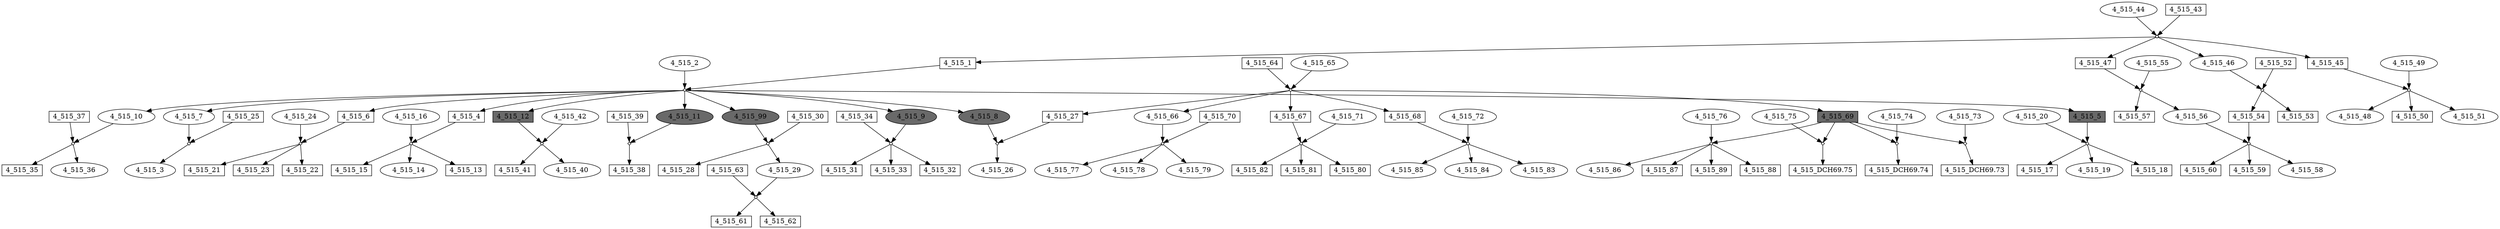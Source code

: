 digraph {
	"4_515_35" [shape=box fillcolor=white fontcolor=black height=0.3 regular=0 shape=box style=filled width=0.5]
	"4_515_37x4_515_10" -> "4_515_35"
	"4_515_48" [shape=box fillcolor=white fontcolor=black height=0.3 regular=0 shape=ellipse style=filled width=0.5]
	"4_515_45x4_515_49" -> "4_515_48"
	"4_515_47" [shape=box fillcolor=white fontcolor=black height=0.3 regular=0 shape=box style=filled width=0.5]
	"4_515_43x4_515_44" -> "4_515_47"
	"4_515_47" -> "4_515_47x4_515_55"
	"4_515_46" [shape=box fillcolor=white fontcolor=black height=0.3 regular=0 shape=ellipse style=filled width=0.5]
	"4_515_43x4_515_44" -> "4_515_46"
	"4_515_46" -> "4_515_52x4_515_46"
	"4_515_45" [shape=box fillcolor=white fontcolor=black height=0.3 regular=0 shape=box style=filled width=0.5]
	"4_515_43x4_515_44" -> "4_515_45"
	"4_515_45" -> "4_515_45x4_515_49"
	"4_515_44" [shape=box fillcolor=white fontcolor=black height=0.3 regular=0 shape=ellipse style=filled width=0.5]
	"4_515_44" -> "4_515_43x4_515_44"
	"4_515_21" [shape=box fillcolor=white fontcolor=black height=0.3 regular=0 shape=box style=filled width=0.5]
	"4_515_6x4_515_24" -> "4_515_21"
	"4_515_31" [shape=box fillcolor=white fontcolor=black height=0.3 regular=0 shape=box style=filled width=0.5]
	"4_515_34x4_515_9" -> "4_515_31"
	"4_515_60" [shape=box fillcolor=white fontcolor=black height=0.3 regular=0 shape=box style=filled width=0.5]
	"4_515_54x4_515_56" -> "4_515_60"
	"4_515_61" [shape=box fillcolor=white fontcolor=black height=0.3 regular=0 shape=box style=filled width=0.5]
	"4_515_63x4_515_29" -> "4_515_61"
	"4_515_86" [shape=box fillcolor=white fontcolor=black height=0.3 regular=0 shape=ellipse style=filled width=0.5]
	"4_515_69x4_515_76" -> "4_515_86"
	"4_515_85" [shape=box fillcolor=white fontcolor=black height=0.3 regular=0 shape=ellipse style=filled width=0.5]
	"4_515_68x4_515_72" -> "4_515_85"
	"4_515_23" [shape=box fillcolor=white fontcolor=black height=0.3 regular=0 shape=box style=filled width=0.5]
	"4_515_6x4_515_24" -> "4_515_23"
	"4_515_62" [shape=box fillcolor=white fontcolor=black height=0.3 regular=0 shape=box style=filled width=0.5]
	"4_515_63x4_515_29" -> "4_515_62"
	"4_515_87" [shape=box fillcolor=white fontcolor=black height=0.3 regular=0 shape=box style=filled width=0.5]
	"4_515_69x4_515_76" -> "4_515_87"
	"4_515_63" [shape=box fillcolor=white fontcolor=black height=0.3 regular=0 shape=box style=filled width=0.5]
	"4_515_63" -> "4_515_63x4_515_29"
	"4_515_20" [shape=box fillcolor=white fontcolor=black height=0.3 regular=0 shape=ellipse style=filled width=0.5]
	"4_515_20" -> "4_515_5x4_515_20"
	"4_515_2" [shape=box fillcolor=white fontcolor=black height=0.3 regular=0 shape=ellipse style=filled width=0.5]
	"4_515_2" -> "4_515_1x4_515_2"
	"4_515_17" [shape=box fillcolor=white fontcolor=black height=0.3 regular=0 shape=box style=filled width=0.5]
	"4_515_5x4_515_20" -> "4_515_17"
	"4_515_16" [shape=box fillcolor=white fontcolor=black height=0.3 regular=0 shape=ellipse style=filled width=0.5]
	"4_515_16" -> "4_515_4x4_515_16"
	"4_515_84" [shape=box fillcolor=white fontcolor=black height=0.3 regular=0 shape=ellipse style=filled width=0.5]
	"4_515_68x4_515_72" -> "4_515_84"
	"4_515_24" [shape=box fillcolor=white fontcolor=black height=0.3 regular=0 shape=ellipse style=filled width=0.5]
	"4_515_24" -> "4_515_6x4_515_24"
	"4_515_7" [shape=box fillcolor=white fontcolor=black height=0.3 regular=0 shape=ellipse style=filled width=0.5]
	"4_515_1x4_515_2" -> "4_515_7"
	"4_515_7" -> "4_515_25x4_515_7"
	"4_515_50" [shape=box fillcolor=white fontcolor=black height=0.3 regular=0 shape=box style=filled width=0.5]
	"4_515_45x4_515_49" -> "4_515_50"
	"4_515_6" [shape=box fillcolor=white fontcolor=black height=0.3 regular=0 shape=box style=filled width=0.5]
	"4_515_1x4_515_2" -> "4_515_6"
	"4_515_6" -> "4_515_6x4_515_24"
	"4_515_59" [shape=box fillcolor=white fontcolor=black height=0.3 regular=0 shape=box style=filled width=0.5]
	"4_515_54x4_515_56" -> "4_515_59"
	"4_515_58" [shape=box fillcolor=white fontcolor=black height=0.3 regular=0 shape=ellipse style=filled width=0.5]
	"4_515_54x4_515_56" -> "4_515_58"
	"4_515_57" [shape=box fillcolor=white fontcolor=black height=0.3 regular=0 shape=box style=filled width=0.5]
	"4_515_47x4_515_55" -> "4_515_57"
	"4_515_56" [shape=box fillcolor=white fontcolor=black height=0.3 regular=0 shape=ellipse style=filled width=0.5]
	"4_515_47x4_515_55" -> "4_515_56"
	"4_515_56" -> "4_515_54x4_515_56"
	"4_515_55" [shape=box fillcolor=white fontcolor=black height=0.3 regular=0 shape=ellipse style=filled width=0.5]
	"4_515_55" -> "4_515_47x4_515_55"
	"4_515_54" [shape=box fillcolor=white fontcolor=black height=0.3 regular=0 shape=box style=filled width=0.5]
	"4_515_52x4_515_46" -> "4_515_54"
	"4_515_54" -> "4_515_54x4_515_56"
	"4_515_53" [shape=box fillcolor=white fontcolor=black height=0.3 regular=0 shape=box style=filled width=0.5]
	"4_515_52x4_515_46" -> "4_515_53"
	"4_515_52" [shape=box fillcolor=white fontcolor=black height=0.3 regular=0 shape=box style=filled width=0.5]
	"4_515_52" -> "4_515_52x4_515_46"
	"4_515_19" [shape=box fillcolor=white fontcolor=black height=0.3 regular=0 shape=ellipse style=filled width=0.5]
	"4_515_5x4_515_20" -> "4_515_19"
	"4_515_51" [shape=box fillcolor=white fontcolor=black height=0.3 regular=0 shape=ellipse style=filled width=0.5]
	"4_515_45x4_515_49" -> "4_515_51"
	"4_515_33" [shape=box fillcolor=white fontcolor=black height=0.3 regular=0 shape=box style=filled width=0.5]
	"4_515_34x4_515_9" -> "4_515_33"
	"4_515_34" [shape=box fillcolor=white fontcolor=black height=0.3 regular=0 shape=box style=filled width=0.5]
	"4_515_34" -> "4_515_34x4_515_9"
	"4_515_28" [shape=box fillcolor=white fontcolor=black height=0.3 regular=0 shape=box style=filled width=0.5]
	"4_515_30x4_515_99" -> "4_515_28"
	"4_515_27" [shape=box fillcolor=white fontcolor=black height=0.3 regular=0 shape=box style=filled width=0.5]
	"4_515_64x4_515_65" -> "4_515_27"
	"4_515_27" -> "4_515_27x4_515_8"
	"4_515_25" [shape=box fillcolor=white fontcolor=black height=0.3 regular=0 shape=box style=filled width=0.5]
	"4_515_25" -> "4_515_25x4_515_7"
	"4_515_37" [shape=box fillcolor=white fontcolor=black height=0.3 regular=0 shape=box style=filled width=0.5]
	"4_515_37" -> "4_515_37x4_515_10"
	"4_515_38" [shape=box fillcolor=white fontcolor=black height=0.3 regular=0 shape=box style=filled width=0.5]
	"4_515_39x4_515_11" -> "4_515_38"
	"4_515_39" [shape=box fillcolor=white fontcolor=black height=0.3 regular=0 shape=box style=filled width=0.5]
	"4_515_39" -> "4_515_39x4_515_11"
	"4_515_15" [shape=box fillcolor=white fontcolor=black height=0.3 regular=0 shape=box style=filled width=0.5]
	"4_515_4x4_515_16" -> "4_515_15"
	"4_515_49" [shape=box fillcolor=white fontcolor=black height=0.3 regular=0 shape=ellipse style=filled width=0.5]
	"4_515_49" -> "4_515_45x4_515_49"
	"4_515_14" [shape=box fillcolor=white fontcolor=black height=0.3 regular=0 shape=ellipse style=filled width=0.5]
	"4_515_4x4_515_16" -> "4_515_14"
	"4_515_18" [shape=box fillcolor=white fontcolor=black height=0.3 regular=0 shape=box style=filled width=0.5]
	"4_515_5x4_515_20" -> "4_515_18"
	"4_515_32" [shape=box fillcolor=white fontcolor=black height=0.3 regular=0 shape=box style=filled width=0.5]
	"4_515_34x4_515_9" -> "4_515_32"
	"4_515_89" [shape=box fillcolor=white fontcolor=black height=0.3 regular=0 shape=box style=filled width=0.5]
	"4_515_69x4_515_76" -> "4_515_89"
	"4_515_75" [shape=box fillcolor=white fontcolor=black height=0.3 regular=0 shape=ellipse style=filled width=0.5]
	"4_515_75" -> "4_515_69x4_515_75"
	"4_515_74" [shape=box fillcolor=white fontcolor=black height=0.3 regular=0 shape=ellipse style=filled width=0.5]
	"4_515_74" -> "4_515_69x4_515_74"
	"4_515_DCH69.73" [shape=box fillcolor=white fontcolor=black height=0.3 regular=0 shape=box style=filled width=0.5]
	"4_515_69x4_515_73" -> "4_515_DCH69.73"
	"4_515_DCH69.74" [shape=box fillcolor=white fontcolor=black height=0.3 regular=0 shape=box style=filled width=0.5]
	"4_515_69x4_515_74" -> "4_515_DCH69.74"
	"4_515_DCH69.75" [shape=box fillcolor=white fontcolor=black height=0.3 regular=0 shape=box style=filled width=0.5]
	"4_515_69x4_515_75" -> "4_515_DCH69.75"
	"4_515_66" [shape=box fillcolor=white fontcolor=black height=0.3 regular=0 shape=ellipse style=filled width=0.5]
	"4_515_64x4_515_65" -> "4_515_66"
	"4_515_66" -> "4_515_70x4_515_66"
	"4_515_67" [shape=box fillcolor=white fontcolor=black height=0.3 regular=0 shape=box style=filled width=0.5]
	"4_515_64x4_515_65" -> "4_515_67"
	"4_515_67" -> "4_515_67x4_515_71"
	"4_515_68" [shape=box fillcolor=white fontcolor=black height=0.3 regular=0 shape=box style=filled width=0.5]
	"4_515_64x4_515_65" -> "4_515_68"
	"4_515_68" -> "4_515_68x4_515_72"
	"4_515_73" [shape=box fillcolor=white fontcolor=black height=0.3 regular=0 shape=ellipse style=filled width=0.5]
	"4_515_73" -> "4_515_69x4_515_73"
	"4_515_72" [shape=box fillcolor=white fontcolor=black height=0.3 regular=0 shape=ellipse style=filled width=0.5]
	"4_515_72" -> "4_515_68x4_515_72"
	"4_515_4" [shape=box fillcolor=white fontcolor=black height=0.3 regular=0 shape=box style=filled width=0.5]
	"4_515_1x4_515_2" -> "4_515_4"
	"4_515_4" -> "4_515_4x4_515_16"
	"4_515_12" [shape=box fillcolor=dimgrey fontcolor=black height=0.3 regular=0 shape=box style=filled width=0.5]
	"4_515_1x4_515_2" -> "4_515_12"
	"4_515_12" -> "4_515_12x4_515_42"
	"4_515_41" [shape=box fillcolor=white fontcolor=black height=0.3 regular=0 shape=box style=filled width=0.5]
	"4_515_12x4_515_42" -> "4_515_41"
	"4_515_42" [shape=box fillcolor=white fontcolor=black height=0.3 regular=0 shape=ellipse style=filled width=0.5]
	"4_515_42" -> "4_515_12x4_515_42"
	"4_515_40" [shape=box fillcolor=white fontcolor=black height=0.3 regular=0 shape=ellipse style=filled width=0.5]
	"4_515_12x4_515_42" -> "4_515_40"
	"4_515_71" [shape=box fillcolor=white fontcolor=black height=0.3 regular=0 shape=ellipse style=filled width=0.5]
	"4_515_71" -> "4_515_67x4_515_71"
	"4_515_11" [shape=box fillcolor=dimgrey fontcolor=black height=0.3 regular=0 shape=ellipse style=filled width=0.5]
	"4_515_1x4_515_2" -> "4_515_11"
	"4_515_11" -> "4_515_39x4_515_11"
	"4_515_70" [shape=box fillcolor=white fontcolor=black height=0.3 regular=0 shape=box style=filled width=0.5]
	"4_515_70" -> "4_515_70x4_515_66"
	"4_515_88" [shape=box fillcolor=white fontcolor=black height=0.3 regular=0 shape=box style=filled width=0.5]
	"4_515_69x4_515_76" -> "4_515_88"
	"4_515_43" [shape=box fillcolor=white fontcolor=black height=0.3 regular=0 shape=box style=filled width=0.5]
	"4_515_43" -> "4_515_43x4_515_44"
	"4_515_76" [shape=box fillcolor=white fontcolor=black height=0.3 regular=0 shape=ellipse style=filled width=0.5]
	"4_515_76" -> "4_515_69x4_515_76"
	"4_515_77" [shape=box fillcolor=white fontcolor=black height=0.3 regular=0 shape=ellipse style=filled width=0.5]
	"4_515_70x4_515_66" -> "4_515_77"
	"4_515_99" [shape=box fillcolor=dimgrey fontcolor=black height=0.3 regular=0 shape=ellipse style=filled width=0.5]
	"4_515_1x4_515_2" -> "4_515_99"
	"4_515_99" -> "4_515_30x4_515_99"
	"4_515_1" [shape=box fillcolor=white fontcolor=black height=0.3 regular=0 shape=box style=filled width=0.5]
	"4_515_43x4_515_44" -> "4_515_1"
	"4_515_1" -> "4_515_1x4_515_2"
	"4_515_13" [shape=box fillcolor=white fontcolor=black height=0.3 regular=0 shape=box style=filled width=0.5]
	"4_515_4x4_515_16" -> "4_515_13"
	"4_515_83" [shape=box fillcolor=white fontcolor=black height=0.3 regular=0 shape=ellipse style=filled width=0.5]
	"4_515_68x4_515_72" -> "4_515_83"
	"4_515_9" [shape=box fillcolor=dimgrey fontcolor=black height=0.3 regular=0 shape=ellipse style=filled width=0.5]
	"4_515_1x4_515_2" -> "4_515_9"
	"4_515_9" -> "4_515_34x4_515_9"
	"4_515_8" [shape=box fillcolor=dimgrey fontcolor=black height=0.3 regular=0 shape=ellipse style=filled width=0.5]
	"4_515_1x4_515_2" -> "4_515_8"
	"4_515_8" -> "4_515_27x4_515_8"
	"4_515_78" [shape=box fillcolor=white fontcolor=black height=0.3 regular=0 shape=ellipse style=filled width=0.5]
	"4_515_70x4_515_66" -> "4_515_78"
	"4_515_82" [shape=box fillcolor=white fontcolor=black height=0.3 regular=0 shape=box style=filled width=0.5]
	"4_515_67x4_515_71" -> "4_515_82"
	"4_515_81" [shape=box fillcolor=white fontcolor=black height=0.3 regular=0 shape=box style=filled width=0.5]
	"4_515_67x4_515_71" -> "4_515_81"
	"4_515_10" [shape=box fillcolor=white fontcolor=black height=0.3 regular=0 shape=ellipse style=filled width=0.5]
	"4_515_1x4_515_2" -> "4_515_10"
	"4_515_10" -> "4_515_37x4_515_10"
	"4_515_64" [shape=box fillcolor=white fontcolor=black height=0.3 regular=0 shape=box style=filled width=0.5]
	"4_515_64" -> "4_515_64x4_515_65"
	"4_515_5" [shape=box fillcolor=dimgrey fontcolor=black height=0.3 regular=0 shape=box style=filled width=0.5]
	"4_515_1x4_515_2" -> "4_515_5"
	"4_515_5" -> "4_515_5x4_515_20"
	"4_515_36" [shape=box fillcolor=white fontcolor=black height=0.3 regular=0 shape=ellipse style=filled width=0.5]
	"4_515_37x4_515_10" -> "4_515_36"
	"4_515_26" [shape=box fillcolor=white fontcolor=black height=0.3 regular=0 shape=ellipse style=filled width=0.5]
	"4_515_27x4_515_8" -> "4_515_26"
	"4_515_65" [shape=box fillcolor=white fontcolor=black height=0.3 regular=0 shape=ellipse style=filled width=0.5]
	"4_515_65" -> "4_515_64x4_515_65"
	"4_515_22" [shape=box fillcolor=white fontcolor=black height=0.3 regular=0 shape=box style=filled width=0.5]
	"4_515_6x4_515_24" -> "4_515_22"
	"4_515_80" [shape=box fillcolor=white fontcolor=black height=0.3 regular=0 shape=box style=filled width=0.5]
	"4_515_67x4_515_71" -> "4_515_80"
	"4_515_79" [shape=box fillcolor=white fontcolor=black height=0.3 regular=0 shape=ellipse style=filled width=0.5]
	"4_515_70x4_515_66" -> "4_515_79"
	"4_515_3" [shape=box fillcolor=white fontcolor=black height=0.3 regular=0 shape=ellipse style=filled width=0.5]
	"4_515_25x4_515_7" -> "4_515_3"
	"4_515_29" [shape=box fillcolor=white fontcolor=black height=0.3 regular=0 shape=ellipse style=filled width=0.5]
	"4_515_30x4_515_99" -> "4_515_29"
	"4_515_29" -> "4_515_63x4_515_29"
	"4_515_69" [shape=box fillcolor=dimgrey fontcolor=black height=0.3 regular=0 shape=box style=filled width=0.5]
	"4_515_64x4_515_65" -> "4_515_69"
	"4_515_69" -> "4_515_69x4_515_76"
	"4_515_69" -> "4_515_69x4_515_73"
	"4_515_69" -> "4_515_69x4_515_74"
	"4_515_69" -> "4_515_69x4_515_75"
	"4_515_30" [shape=box fillcolor=white fontcolor=black height=0.3 regular=0 shape=box style=filled width=0.5]
	"4_515_30" -> "4_515_30x4_515_99"
	"4_515_1x4_515_2" [label="" height=.1 shape=diamond width=.1]
	"4_515_47x4_515_55" [label="" height=.1 shape=diamond width=.1]
	"4_515_27x4_515_8" [label="" height=.1 shape=diamond width=.1]
	"4_515_4x4_515_16" [label="" height=.1 shape=diamond width=.1]
	"4_515_37x4_515_10" [label="" height=.1 shape=diamond width=.1]
	"4_515_69x4_515_76" [label="" height=.1 shape=diamond width=.1]
	"4_515_54x4_515_56" [label="" height=.1 shape=diamond width=.1]
	"4_515_69x4_515_73" [label="" height=.1 shape=diamond width=.1]
	"4_515_39x4_515_11" [label="" height=.1 shape=diamond width=.1]
	"4_515_5x4_515_20" [label="" height=.1 shape=diamond width=.1]
	"4_515_12x4_515_42" [label="" height=.1 shape=diamond width=.1]
	"4_515_30x4_515_99" [label="" height=.1 shape=diamond width=.1]
	"4_515_6x4_515_24" [label="" height=.1 shape=diamond width=.1]
	"4_515_43x4_515_44" [label="" height=.1 shape=diamond width=.1]
	"4_515_63x4_515_29" [label="" height=.1 shape=diamond width=.1]
	"4_515_64x4_515_65" [label="" height=.1 shape=diamond width=.1]
	"4_515_68x4_515_72" [label="" height=.1 shape=diamond width=.1]
	"4_515_45x4_515_49" [label="" height=.1 shape=diamond width=.1]
	"4_515_52x4_515_46" [label="" height=.1 shape=diamond width=.1]
	"4_515_69x4_515_74" [label="" height=.1 shape=diamond width=.1]
	"4_515_25x4_515_7" [label="" height=.1 shape=diamond width=.1]
	"4_515_34x4_515_9" [label="" height=.1 shape=diamond width=.1]
	"4_515_67x4_515_71" [label="" height=.1 shape=diamond width=.1]
	"4_515_70x4_515_66" [label="" height=.1 shape=diamond width=.1]
	"4_515_69x4_515_75" [label="" height=.1 shape=diamond width=.1]
}
